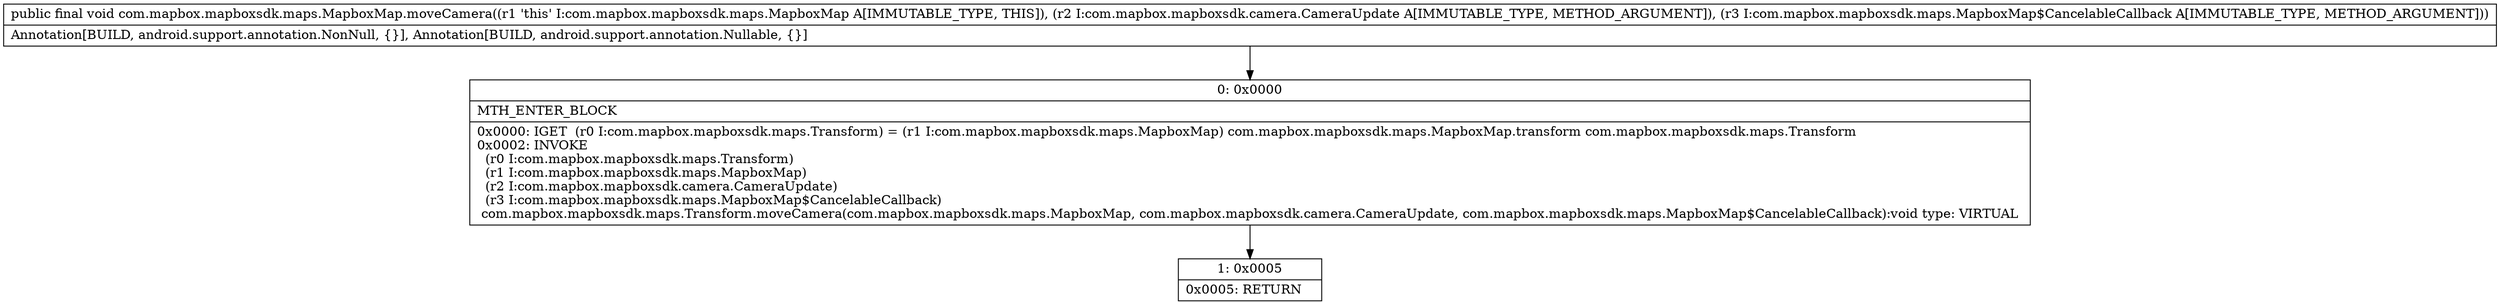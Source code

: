 digraph "CFG forcom.mapbox.mapboxsdk.maps.MapboxMap.moveCamera(Lcom\/mapbox\/mapboxsdk\/camera\/CameraUpdate;Lcom\/mapbox\/mapboxsdk\/maps\/MapboxMap$CancelableCallback;)V" {
Node_0 [shape=record,label="{0\:\ 0x0000|MTH_ENTER_BLOCK\l|0x0000: IGET  (r0 I:com.mapbox.mapboxsdk.maps.Transform) = (r1 I:com.mapbox.mapboxsdk.maps.MapboxMap) com.mapbox.mapboxsdk.maps.MapboxMap.transform com.mapbox.mapboxsdk.maps.Transform \l0x0002: INVOKE  \l  (r0 I:com.mapbox.mapboxsdk.maps.Transform)\l  (r1 I:com.mapbox.mapboxsdk.maps.MapboxMap)\l  (r2 I:com.mapbox.mapboxsdk.camera.CameraUpdate)\l  (r3 I:com.mapbox.mapboxsdk.maps.MapboxMap$CancelableCallback)\l com.mapbox.mapboxsdk.maps.Transform.moveCamera(com.mapbox.mapboxsdk.maps.MapboxMap, com.mapbox.mapboxsdk.camera.CameraUpdate, com.mapbox.mapboxsdk.maps.MapboxMap$CancelableCallback):void type: VIRTUAL \l}"];
Node_1 [shape=record,label="{1\:\ 0x0005|0x0005: RETURN   \l}"];
MethodNode[shape=record,label="{public final void com.mapbox.mapboxsdk.maps.MapboxMap.moveCamera((r1 'this' I:com.mapbox.mapboxsdk.maps.MapboxMap A[IMMUTABLE_TYPE, THIS]), (r2 I:com.mapbox.mapboxsdk.camera.CameraUpdate A[IMMUTABLE_TYPE, METHOD_ARGUMENT]), (r3 I:com.mapbox.mapboxsdk.maps.MapboxMap$CancelableCallback A[IMMUTABLE_TYPE, METHOD_ARGUMENT]))  | Annotation[BUILD, android.support.annotation.NonNull, \{\}], Annotation[BUILD, android.support.annotation.Nullable, \{\}]\l}"];
MethodNode -> Node_0;
Node_0 -> Node_1;
}

